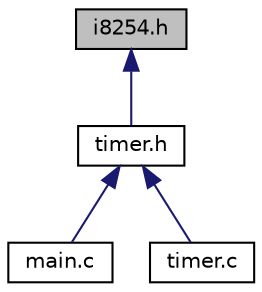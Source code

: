 digraph "i8254.h"
{
 // LATEX_PDF_SIZE
  edge [fontname="Helvetica",fontsize="10",labelfontname="Helvetica",labelfontsize="10"];
  node [fontname="Helvetica",fontsize="10",shape=record];
  Node1 [label="i8254.h",height=0.2,width=0.4,color="black", fillcolor="grey75", style="filled", fontcolor="black",tooltip=" "];
  Node1 -> Node2 [dir="back",color="midnightblue",fontsize="10",style="solid"];
  Node2 [label="timer.h",height=0.2,width=0.4,color="black", fillcolor="white", style="filled",URL="$timer_8h.html",tooltip=" "];
  Node2 -> Node3 [dir="back",color="midnightblue",fontsize="10",style="solid"];
  Node3 [label="main.c",height=0.2,width=0.4,color="black", fillcolor="white", style="filled",URL="$main_8c.html",tooltip=" "];
  Node2 -> Node4 [dir="back",color="midnightblue",fontsize="10",style="solid"];
  Node4 [label="timer.c",height=0.2,width=0.4,color="black", fillcolor="white", style="filled",URL="$timer_8c.html",tooltip=" "];
}
